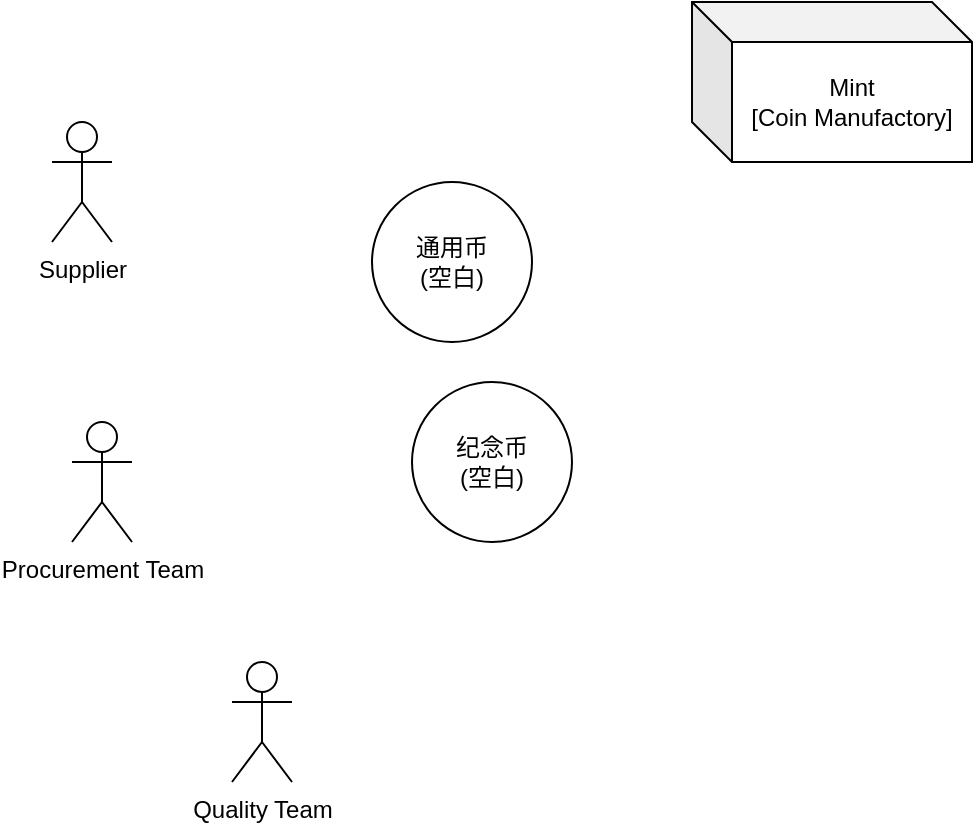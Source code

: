 <mxfile version="23.1.5" type="github">
  <diagram name="第 1 页" id="rmo7FRRk1HXZuVqKOXv-">
    <mxGraphModel dx="1050" dy="573" grid="1" gridSize="10" guides="1" tooltips="1" connect="1" arrows="1" fold="1" page="1" pageScale="1" pageWidth="827" pageHeight="1169" math="0" shadow="0">
      <root>
        <mxCell id="0" />
        <mxCell id="1" parent="0" />
        <mxCell id="A8kxXYFChUdS3i_0TLAP-1" value="Supplier" style="shape=umlActor;verticalLabelPosition=bottom;verticalAlign=top;html=1;outlineConnect=0;" vertex="1" parent="1">
          <mxGeometry x="210" y="170" width="30" height="60" as="geometry" />
        </mxCell>
        <mxCell id="A8kxXYFChUdS3i_0TLAP-2" value="Procurement Team" style="shape=umlActor;verticalLabelPosition=bottom;verticalAlign=top;html=1;outlineConnect=0;" vertex="1" parent="1">
          <mxGeometry x="220" y="320" width="30" height="60" as="geometry" />
        </mxCell>
        <mxCell id="A8kxXYFChUdS3i_0TLAP-3" value="纪念币&lt;br&gt;(空白)" style="ellipse;whiteSpace=wrap;html=1;aspect=fixed;" vertex="1" parent="1">
          <mxGeometry x="390" y="300" width="80" height="80" as="geometry" />
        </mxCell>
        <mxCell id="A8kxXYFChUdS3i_0TLAP-4" value="通用币&lt;br&gt;(空白)" style="ellipse;whiteSpace=wrap;html=1;aspect=fixed;" vertex="1" parent="1">
          <mxGeometry x="370" y="200" width="80" height="80" as="geometry" />
        </mxCell>
        <mxCell id="A8kxXYFChUdS3i_0TLAP-5" value="Mint&lt;br&gt;[Coin Manufactory]" style="shape=cube;whiteSpace=wrap;html=1;boundedLbl=1;backgroundOutline=1;darkOpacity=0.05;darkOpacity2=0.1;" vertex="1" parent="1">
          <mxGeometry x="530" y="110" width="140" height="80" as="geometry" />
        </mxCell>
        <mxCell id="A8kxXYFChUdS3i_0TLAP-6" value="Quality Team" style="shape=umlActor;verticalLabelPosition=bottom;verticalAlign=top;html=1;outlineConnect=0;" vertex="1" parent="1">
          <mxGeometry x="300" y="440" width="30" height="60" as="geometry" />
        </mxCell>
      </root>
    </mxGraphModel>
  </diagram>
</mxfile>

